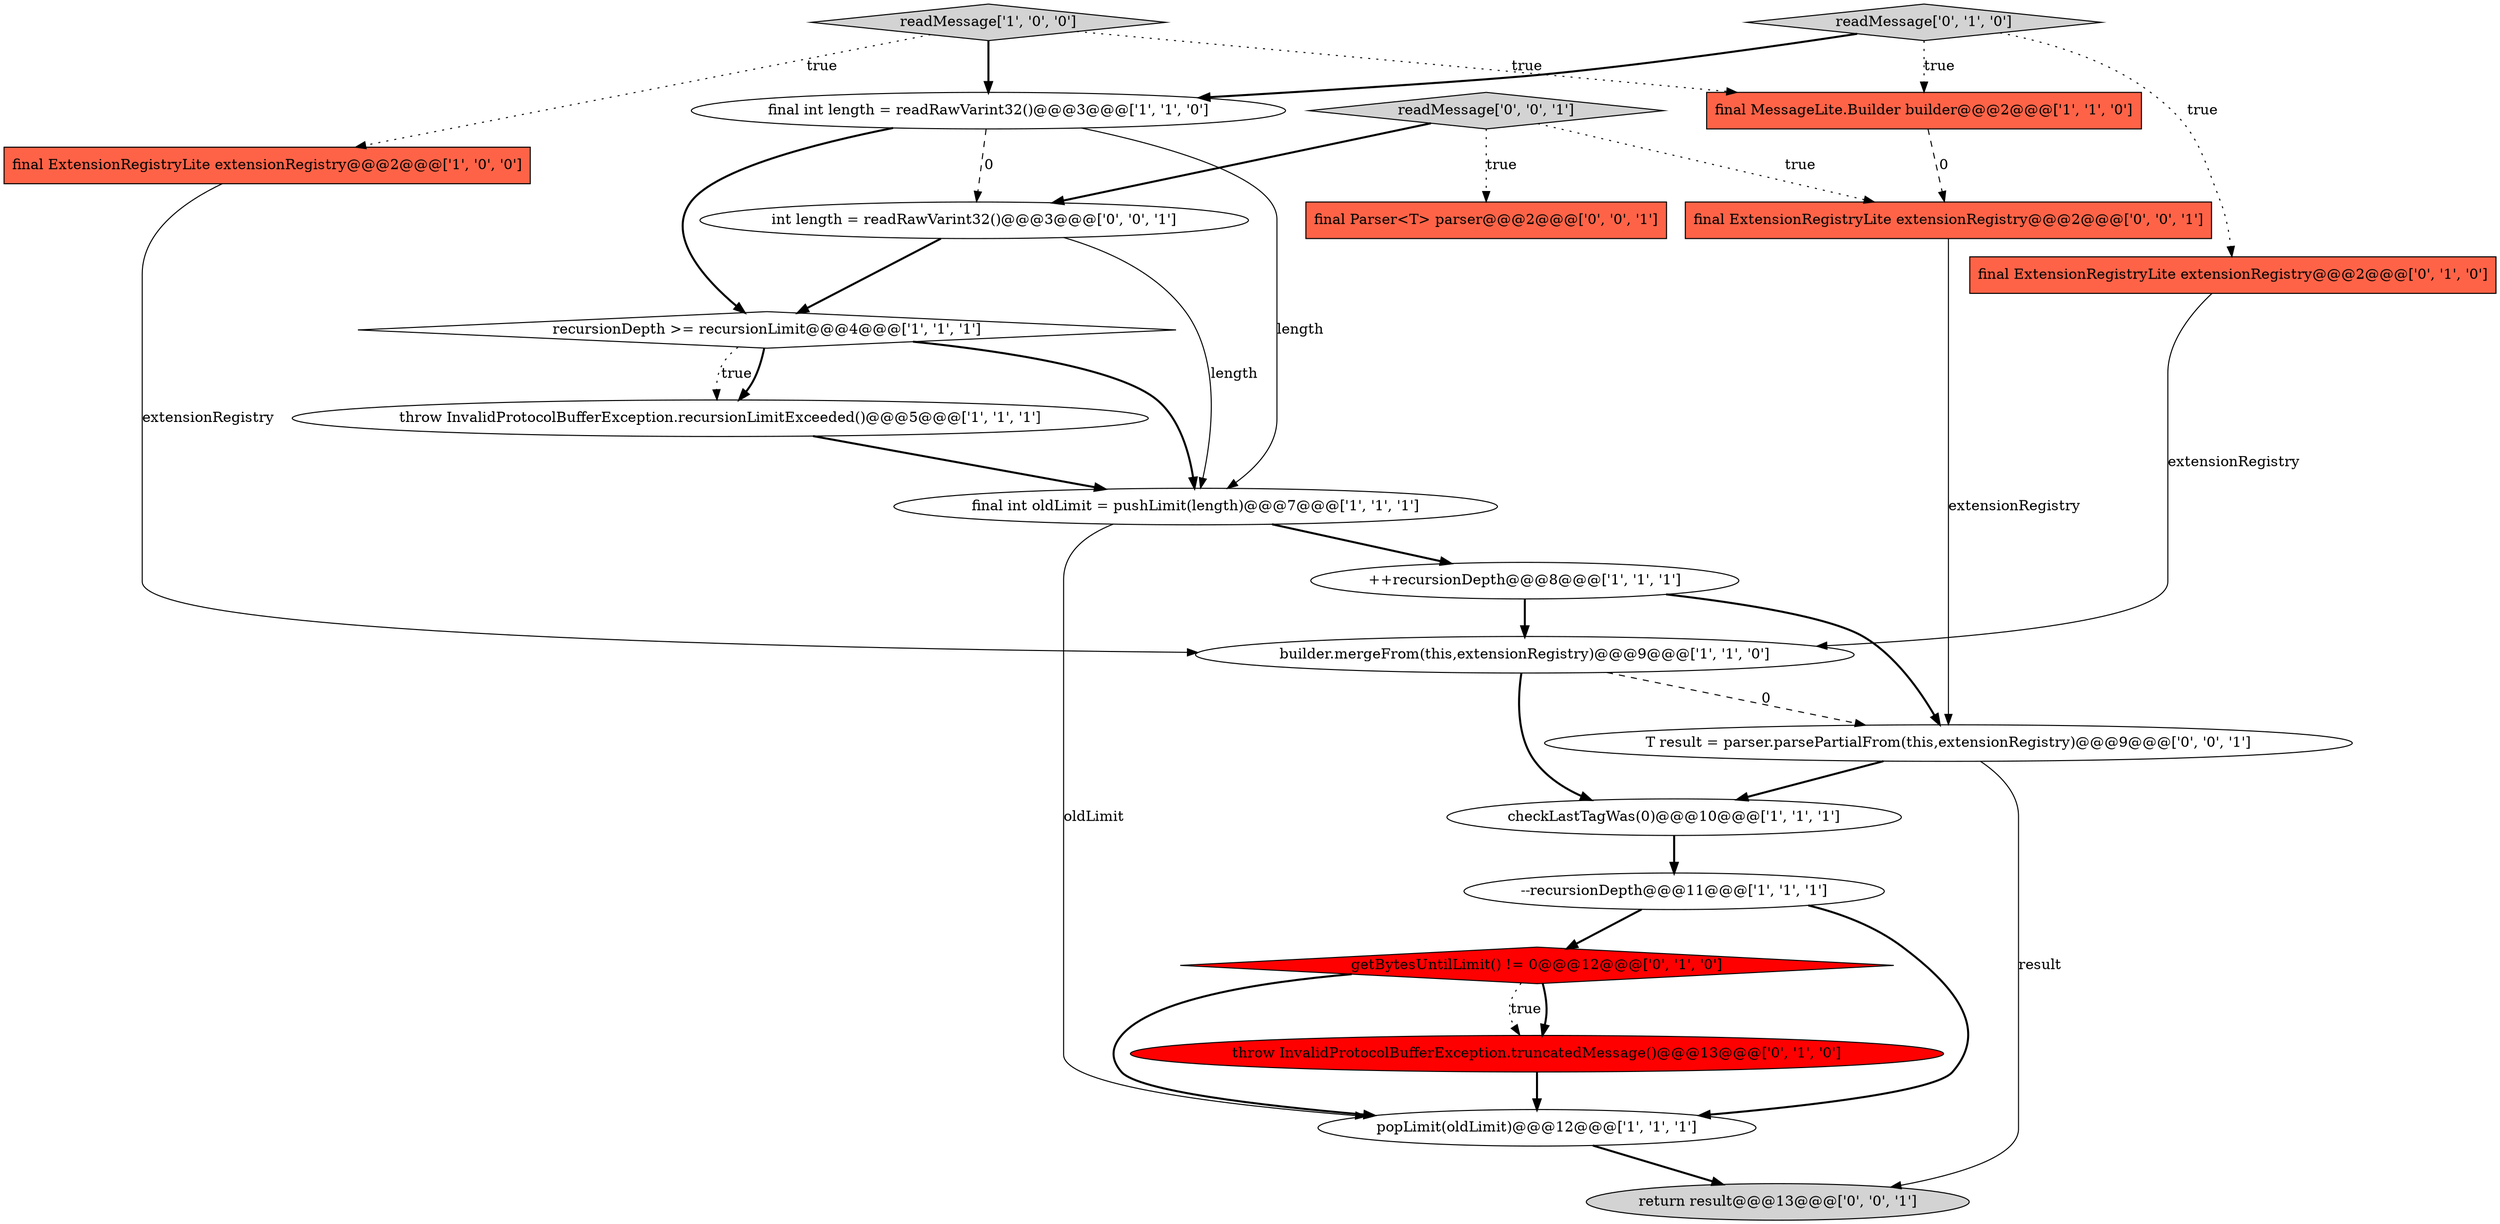digraph {
6 [style = filled, label = "final int length = readRawVarint32()@@@3@@@['1', '1', '0']", fillcolor = white, shape = ellipse image = "AAA0AAABBB1BBB"];
7 [style = filled, label = "readMessage['1', '0', '0']", fillcolor = lightgray, shape = diamond image = "AAA0AAABBB1BBB"];
9 [style = filled, label = "final MessageLite.Builder builder@@@2@@@['1', '1', '0']", fillcolor = tomato, shape = box image = "AAA0AAABBB1BBB"];
3 [style = filled, label = "final int oldLimit = pushLimit(length)@@@7@@@['1', '1', '1']", fillcolor = white, shape = ellipse image = "AAA0AAABBB1BBB"];
19 [style = filled, label = "final ExtensionRegistryLite extensionRegistry@@@2@@@['0', '0', '1']", fillcolor = tomato, shape = box image = "AAA0AAABBB3BBB"];
0 [style = filled, label = "final ExtensionRegistryLite extensionRegistry@@@2@@@['1', '0', '0']", fillcolor = tomato, shape = box image = "AAA0AAABBB1BBB"];
21 [style = filled, label = "int length = readRawVarint32()@@@3@@@['0', '0', '1']", fillcolor = white, shape = ellipse image = "AAA0AAABBB3BBB"];
12 [style = filled, label = "readMessage['0', '1', '0']", fillcolor = lightgray, shape = diamond image = "AAA0AAABBB2BBB"];
16 [style = filled, label = "readMessage['0', '0', '1']", fillcolor = lightgray, shape = diamond image = "AAA0AAABBB3BBB"];
5 [style = filled, label = "popLimit(oldLimit)@@@12@@@['1', '1', '1']", fillcolor = white, shape = ellipse image = "AAA0AAABBB1BBB"];
10 [style = filled, label = "throw InvalidProtocolBufferException.recursionLimitExceeded()@@@5@@@['1', '1', '1']", fillcolor = white, shape = ellipse image = "AAA0AAABBB1BBB"];
8 [style = filled, label = "checkLastTagWas(0)@@@10@@@['1', '1', '1']", fillcolor = white, shape = ellipse image = "AAA0AAABBB1BBB"];
15 [style = filled, label = "getBytesUntilLimit() != 0@@@12@@@['0', '1', '0']", fillcolor = red, shape = diamond image = "AAA1AAABBB2BBB"];
11 [style = filled, label = "--recursionDepth@@@11@@@['1', '1', '1']", fillcolor = white, shape = ellipse image = "AAA0AAABBB1BBB"];
14 [style = filled, label = "throw InvalidProtocolBufferException.truncatedMessage()@@@13@@@['0', '1', '0']", fillcolor = red, shape = ellipse image = "AAA1AAABBB2BBB"];
20 [style = filled, label = "T result = parser.parsePartialFrom(this,extensionRegistry)@@@9@@@['0', '0', '1']", fillcolor = white, shape = ellipse image = "AAA0AAABBB3BBB"];
4 [style = filled, label = "builder.mergeFrom(this,extensionRegistry)@@@9@@@['1', '1', '0']", fillcolor = white, shape = ellipse image = "AAA0AAABBB1BBB"];
1 [style = filled, label = "recursionDepth >= recursionLimit@@@4@@@['1', '1', '1']", fillcolor = white, shape = diamond image = "AAA0AAABBB1BBB"];
2 [style = filled, label = "++recursionDepth@@@8@@@['1', '1', '1']", fillcolor = white, shape = ellipse image = "AAA0AAABBB1BBB"];
13 [style = filled, label = "final ExtensionRegistryLite extensionRegistry@@@2@@@['0', '1', '0']", fillcolor = tomato, shape = box image = "AAA0AAABBB2BBB"];
17 [style = filled, label = "return result@@@13@@@['0', '0', '1']", fillcolor = lightgray, shape = ellipse image = "AAA0AAABBB3BBB"];
18 [style = filled, label = "final Parser<T> parser@@@2@@@['0', '0', '1']", fillcolor = tomato, shape = box image = "AAA0AAABBB3BBB"];
16->19 [style = dotted, label="true"];
6->21 [style = dashed, label="0"];
2->20 [style = bold, label=""];
1->10 [style = dotted, label="true"];
15->14 [style = bold, label=""];
1->3 [style = bold, label=""];
10->3 [style = bold, label=""];
7->9 [style = dotted, label="true"];
15->14 [style = dotted, label="true"];
7->0 [style = dotted, label="true"];
21->3 [style = solid, label="length"];
2->4 [style = bold, label=""];
12->6 [style = bold, label=""];
5->17 [style = bold, label=""];
19->20 [style = solid, label="extensionRegistry"];
11->15 [style = bold, label=""];
15->5 [style = bold, label=""];
9->19 [style = dashed, label="0"];
6->1 [style = bold, label=""];
11->5 [style = bold, label=""];
20->8 [style = bold, label=""];
12->13 [style = dotted, label="true"];
3->5 [style = solid, label="oldLimit"];
6->3 [style = solid, label="length"];
3->2 [style = bold, label=""];
4->20 [style = dashed, label="0"];
16->21 [style = bold, label=""];
0->4 [style = solid, label="extensionRegistry"];
20->17 [style = solid, label="result"];
7->6 [style = bold, label=""];
21->1 [style = bold, label=""];
4->8 [style = bold, label=""];
13->4 [style = solid, label="extensionRegistry"];
1->10 [style = bold, label=""];
8->11 [style = bold, label=""];
12->9 [style = dotted, label="true"];
14->5 [style = bold, label=""];
16->18 [style = dotted, label="true"];
}
